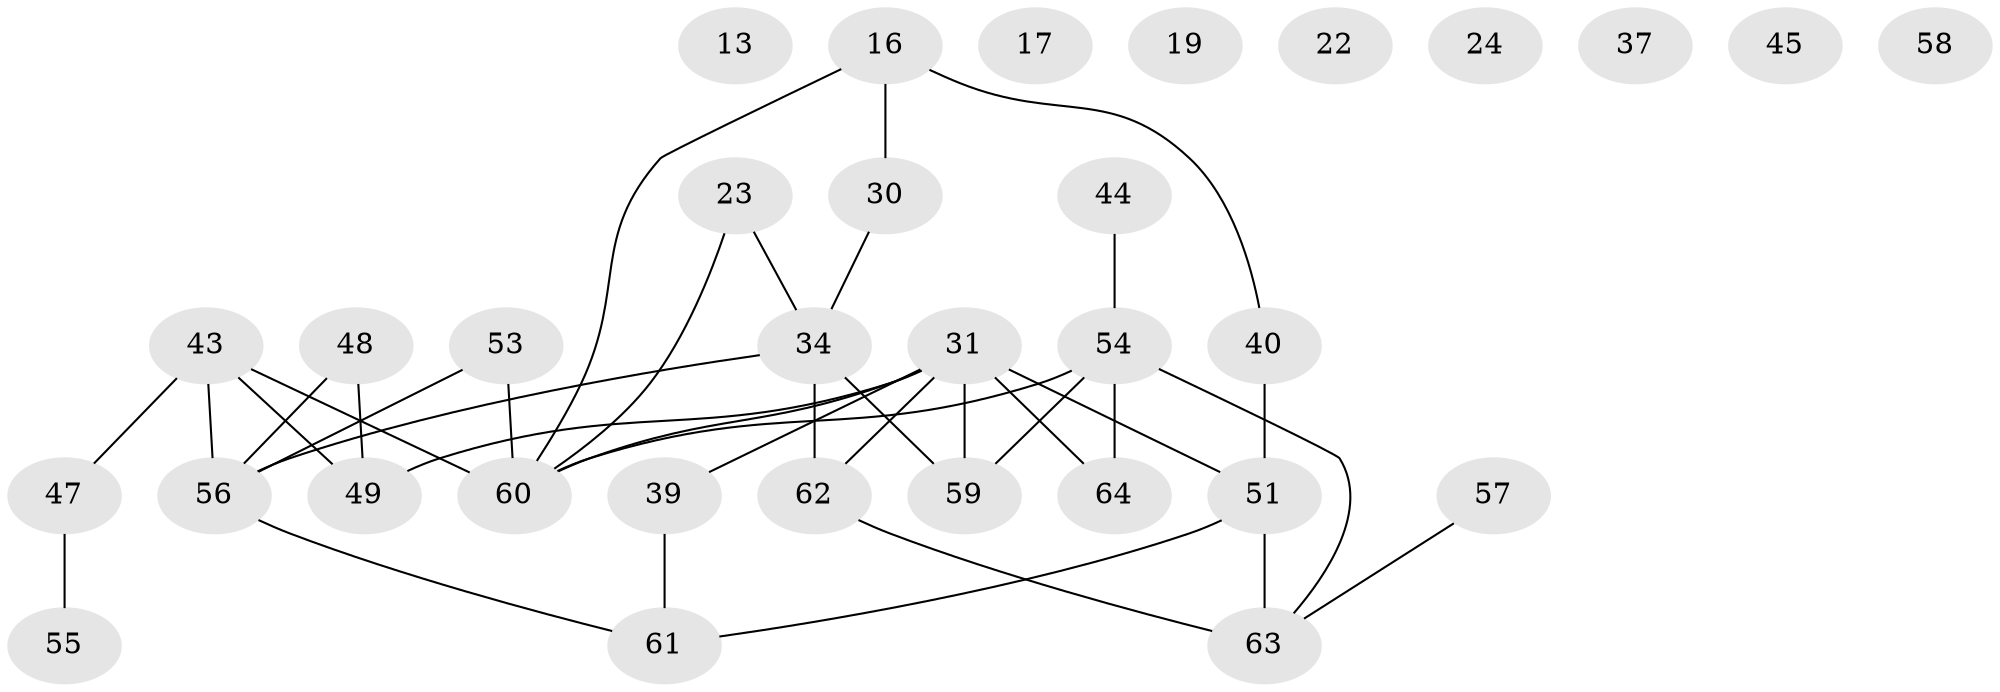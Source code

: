 // original degree distribution, {5: 0.0625, 4: 0.109375, 1: 0.125, 3: 0.34375, 2: 0.1875, 7: 0.03125, 0: 0.109375, 6: 0.03125}
// Generated by graph-tools (version 1.1) at 2025/39/03/09/25 04:39:44]
// undirected, 32 vertices, 37 edges
graph export_dot {
graph [start="1"]
  node [color=gray90,style=filled];
  13;
  16;
  17;
  19;
  22;
  23;
  24;
  30 [super="+8"];
  31 [super="+5+26"];
  34 [super="+14+1"];
  37;
  39;
  40 [super="+33"];
  43 [super="+12"];
  44;
  45 [super="+3"];
  47;
  48 [super="+38"];
  49 [super="+41"];
  51 [super="+11+15+50"];
  53;
  54 [super="+42"];
  55 [super="+35"];
  56;
  57;
  58;
  59 [super="+52"];
  60 [super="+2+36"];
  61 [super="+32+28+46"];
  62 [super="+21"];
  63 [super="+10"];
  64 [super="+20"];
  16 -- 30;
  16 -- 60;
  16 -- 40;
  23 -- 60;
  23 -- 34;
  30 -- 34 [weight=2];
  31 -- 39 [weight=2];
  31 -- 59 [weight=3];
  31 -- 62 [weight=3];
  31 -- 51;
  31 -- 60;
  31 -- 64;
  31 -- 49 [weight=2];
  34 -- 56;
  34 -- 59;
  34 -- 62 [weight=2];
  39 -- 61;
  40 -- 51 [weight=2];
  43 -- 47;
  43 -- 60 [weight=2];
  43 -- 56;
  43 -- 49;
  44 -- 54;
  47 -- 55;
  48 -- 49 [weight=2];
  48 -- 56;
  51 -- 61;
  51 -- 63 [weight=3];
  53 -- 56;
  53 -- 60;
  54 -- 60 [weight=2];
  54 -- 63 [weight=2];
  54 -- 59 [weight=2];
  54 -- 64;
  56 -- 61;
  57 -- 63;
  62 -- 63 [weight=2];
}
